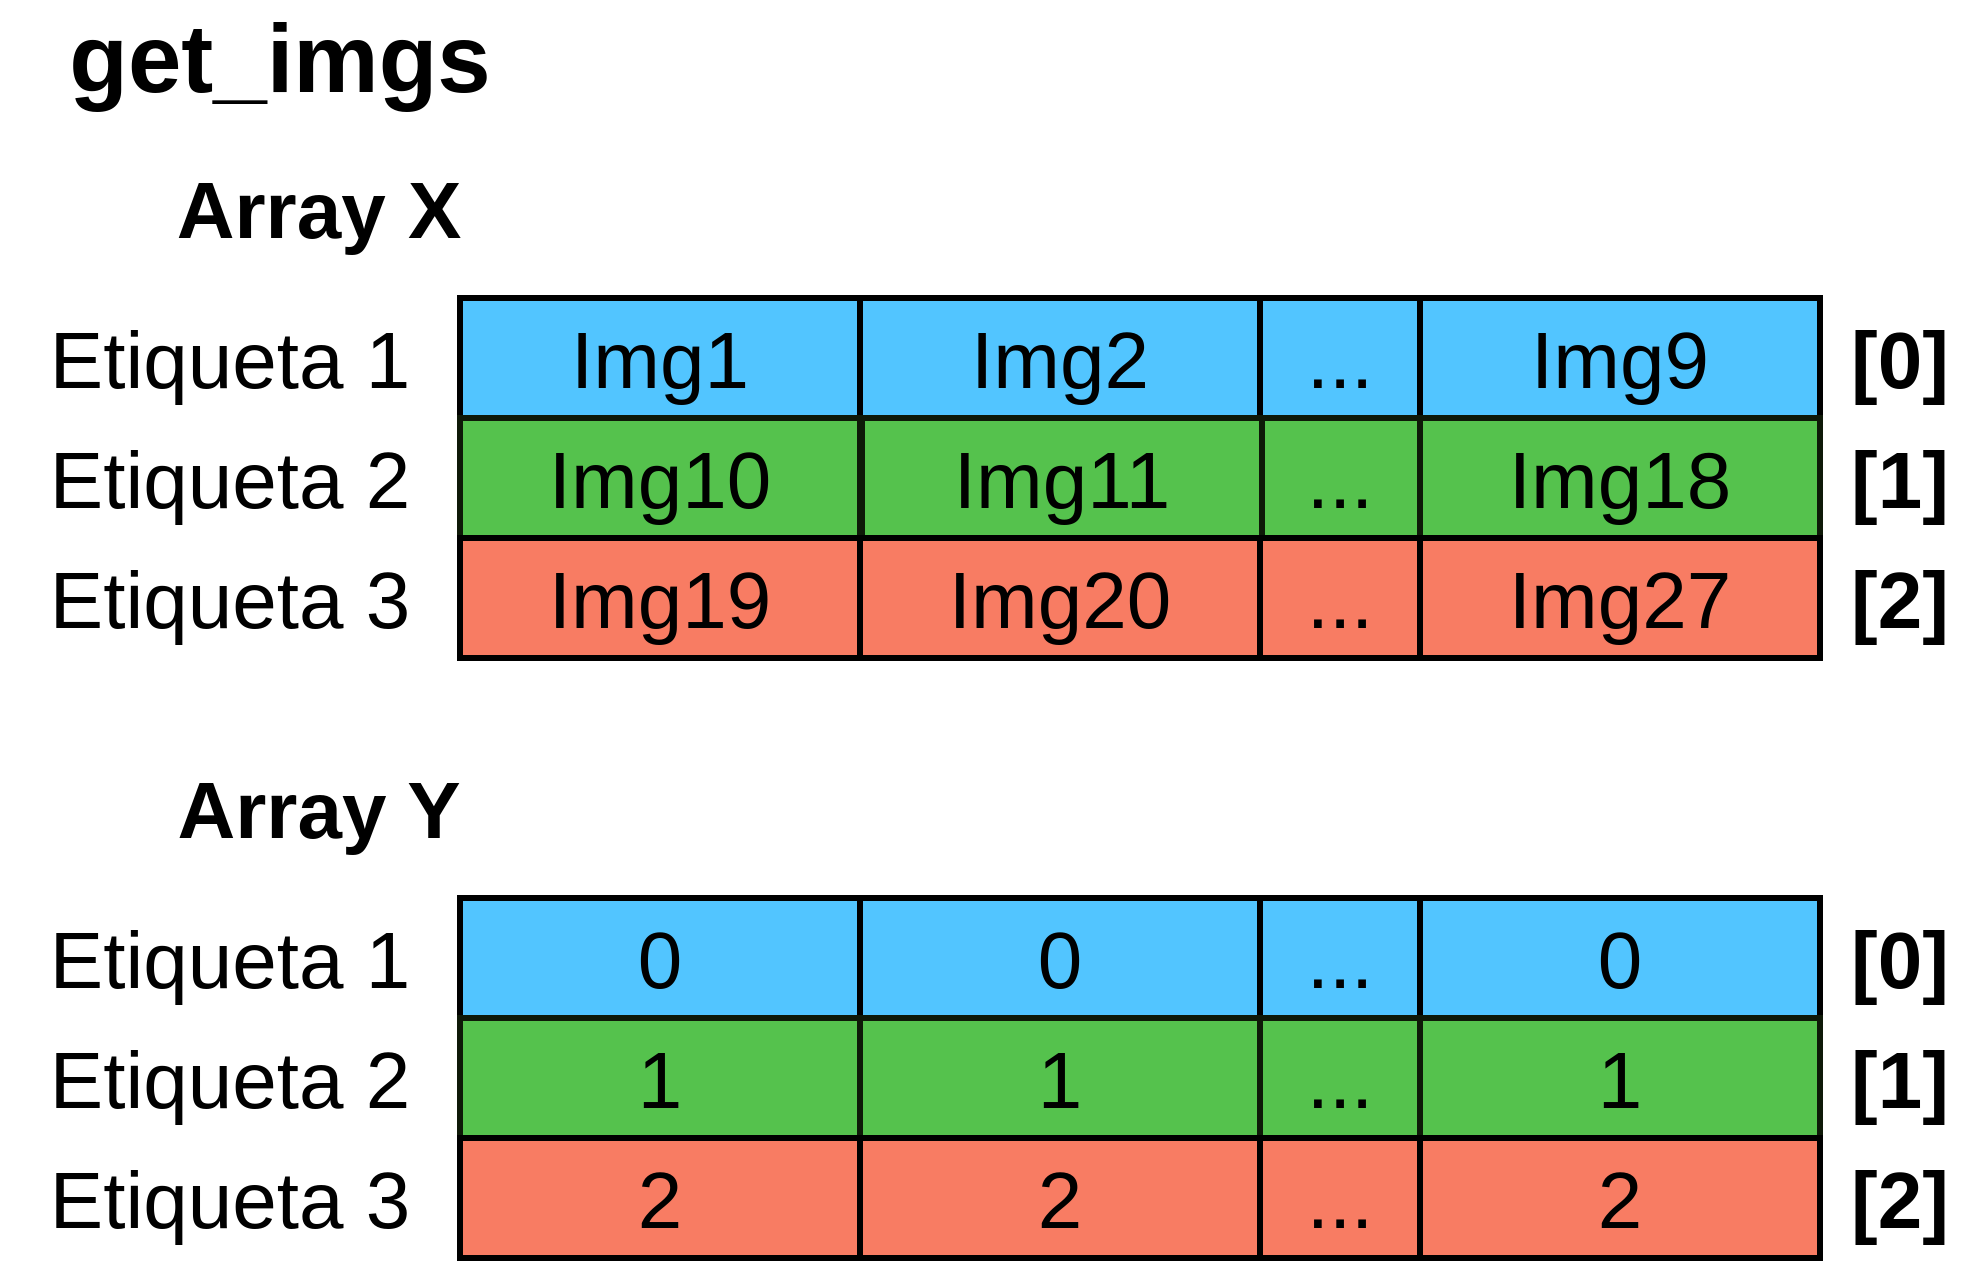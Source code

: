 <mxfile version="13.1.8" type="device"><diagram id="Dmj4oRzmwWyZLtz9S8Bu" name="Page-1"><mxGraphModel dx="1422" dy="736" grid="1" gridSize="10" guides="1" tooltips="1" connect="1" arrows="1" fold="1" page="1" pageScale="1" pageWidth="827" pageHeight="1169" math="0" shadow="0"><root><mxCell id="0"/><mxCell id="1" parent="0"/><mxCell id="FltE2GhsjUStlK-01LLK-1" value="Img1" style="rounded=0;whiteSpace=wrap;html=1;fontFamily=Arial;fontSize=40;strokeWidth=3;fillColor=#52C5FF;" parent="1" vertex="1"><mxGeometry x="270" y="170" width="200" height="60" as="geometry"/></mxCell><mxCell id="FltE2GhsjUStlK-01LLK-2" value="&lt;font style=&quot;font-size: 48px&quot; face=&quot;Arial&quot;&gt;&lt;b&gt;get_imgs&lt;/b&gt;&lt;/font&gt;" style="text;html=1;strokeColor=none;fillColor=none;align=center;verticalAlign=middle;whiteSpace=wrap;rounded=0;" parent="1" vertex="1"><mxGeometry x="160" y="40" width="40" height="20" as="geometry"/></mxCell><mxCell id="FltE2GhsjUStlK-01LLK-3" value="Img2" style="rounded=0;whiteSpace=wrap;html=1;fontFamily=Arial;fontSize=40;strokeWidth=3;fillColor=#52C5FF;" parent="1" vertex="1"><mxGeometry x="470" y="170" width="200" height="60" as="geometry"/></mxCell><mxCell id="FltE2GhsjUStlK-01LLK-4" value="&lt;font face=&quot;Arial&quot; size=&quot;1&quot;&gt;&lt;span style=&quot;font-size: 40px&quot;&gt;Etiqueta 1&lt;/span&gt;&lt;/font&gt;" style="text;html=1;strokeColor=none;fillColor=none;align=center;verticalAlign=middle;whiteSpace=wrap;rounded=0;" parent="1" vertex="1"><mxGeometry x="40" y="170" width="230" height="60" as="geometry"/></mxCell><mxCell id="FltE2GhsjUStlK-01LLK-5" value="Img9" style="rounded=0;whiteSpace=wrap;html=1;fontFamily=Arial;fontSize=40;strokeWidth=3;fillColor=#52C5FF;" parent="1" vertex="1"><mxGeometry x="750" y="170" width="200" height="60" as="geometry"/></mxCell><mxCell id="FltE2GhsjUStlK-01LLK-6" value="..." style="rounded=0;whiteSpace=wrap;html=1;fontFamily=Arial;fontSize=40;strokeWidth=3;fillColor=#52C5FF;" parent="1" vertex="1"><mxGeometry x="670" y="170" width="80" height="60" as="geometry"/></mxCell><mxCell id="FltE2GhsjUStlK-01LLK-7" value="dir Img1" style="rounded=0;whiteSpace=wrap;html=1;fontFamily=Arial;fontSize=40;strokeWidth=3;fillColor=#4CAD45;strokeColor=#0E1908;" parent="1" vertex="1"><mxGeometry x="270" y="230" width="200" height="60" as="geometry"/></mxCell><mxCell id="FltE2GhsjUStlK-01LLK-8" value="dir Img2" style="rounded=0;whiteSpace=wrap;html=1;fontFamily=Arial;fontSize=40;strokeWidth=3;fillColor=#4CAD45;strokeColor=#0E1908;" parent="1" vertex="1"><mxGeometry x="470" y="230" width="200" height="60" as="geometry"/></mxCell><mxCell id="FltE2GhsjUStlK-01LLK-9" value="&lt;font face=&quot;Arial&quot; size=&quot;1&quot;&gt;&lt;span style=&quot;font-size: 40px&quot;&gt;Etiqueta 2&lt;/span&gt;&lt;/font&gt;" style="text;html=1;strokeColor=none;fillColor=none;align=center;verticalAlign=middle;whiteSpace=wrap;rounded=0;" parent="1" vertex="1"><mxGeometry x="40" y="230" width="230" height="60" as="geometry"/></mxCell><mxCell id="FltE2GhsjUStlK-01LLK-10" value="Img18" style="rounded=0;whiteSpace=wrap;html=1;fontFamily=Arial;fontSize=40;strokeWidth=3;fillColor=#55C24D;strokeColor=#0E1908;gradientColor=none;" parent="1" vertex="1"><mxGeometry x="750" y="230" width="200" height="60" as="geometry"/></mxCell><mxCell id="FltE2GhsjUStlK-01LLK-11" value="..." style="rounded=0;whiteSpace=wrap;html=1;fontFamily=Arial;fontSize=40;strokeWidth=3;fillColor=#55C24D;strokeColor=#0E1908;" parent="1" vertex="1"><mxGeometry x="670" y="230" width="80" height="60" as="geometry"/></mxCell><mxCell id="FltE2GhsjUStlK-01LLK-12" value="Img10" style="rounded=0;whiteSpace=wrap;html=1;fontFamily=Arial;fontSize=40;strokeWidth=3;fillColor=#55C24D;strokeColor=#0E1908;gradientColor=none;" parent="1" vertex="1"><mxGeometry x="270" y="230" width="200" height="60" as="geometry"/></mxCell><mxCell id="FltE2GhsjUStlK-01LLK-13" value="Img11" style="rounded=0;whiteSpace=wrap;html=1;fontFamily=Arial;fontSize=40;strokeWidth=3;fillColor=#55C24D;strokeColor=#0E1908;gradientColor=none;" parent="1" vertex="1"><mxGeometry x="471" y="230" width="200" height="60" as="geometry"/></mxCell><mxCell id="FltE2GhsjUStlK-01LLK-14" value="dir Img1" style="rounded=0;whiteSpace=wrap;html=1;fontFamily=Arial;fontSize=40;strokeWidth=3;fillColor=#4CAD45;strokeColor=#0E1908;" parent="1" vertex="1"><mxGeometry x="270" y="290" width="200" height="60" as="geometry"/></mxCell><mxCell id="FltE2GhsjUStlK-01LLK-15" value="dir Img2" style="rounded=0;whiteSpace=wrap;html=1;fontFamily=Arial;fontSize=40;strokeWidth=3;fillColor=#4CAD45;strokeColor=#0E1908;" parent="1" vertex="1"><mxGeometry x="470" y="290" width="200" height="60" as="geometry"/></mxCell><mxCell id="FltE2GhsjUStlK-01LLK-16" value="&lt;font face=&quot;Arial&quot; size=&quot;1&quot;&gt;&lt;span style=&quot;font-size: 40px&quot;&gt;Etiqueta 3&lt;/span&gt;&lt;/font&gt;" style="text;html=1;strokeColor=none;fillColor=none;align=center;verticalAlign=middle;whiteSpace=wrap;rounded=0;" parent="1" vertex="1"><mxGeometry x="40" y="290" width="230" height="60" as="geometry"/></mxCell><mxCell id="FltE2GhsjUStlK-01LLK-17" value="Img27" style="rounded=0;whiteSpace=wrap;html=1;fontFamily=Arial;fontSize=40;strokeWidth=3;fillColor=#F87C63;strokeColor=#000000;" parent="1" vertex="1"><mxGeometry x="750" y="290" width="200" height="60" as="geometry"/></mxCell><mxCell id="FltE2GhsjUStlK-01LLK-18" value="..." style="rounded=0;whiteSpace=wrap;html=1;fontFamily=Arial;fontSize=40;strokeWidth=3;fillColor=#F87C63;strokeColor=#000000;" parent="1" vertex="1"><mxGeometry x="670" y="290" width="80" height="60" as="geometry"/></mxCell><mxCell id="FltE2GhsjUStlK-01LLK-19" value="Img19" style="rounded=0;whiteSpace=wrap;html=1;fontFamily=Arial;fontSize=40;strokeWidth=3;fillColor=#F87C63;strokeColor=#000000;" parent="1" vertex="1"><mxGeometry x="270" y="290" width="200" height="60" as="geometry"/></mxCell><mxCell id="FltE2GhsjUStlK-01LLK-20" value="Img20" style="rounded=0;whiteSpace=wrap;html=1;fontFamily=Arial;fontSize=40;strokeWidth=3;fillColor=#F87C63;strokeColor=#000000;" parent="1" vertex="1"><mxGeometry x="470" y="290" width="200" height="60" as="geometry"/></mxCell><mxCell id="FltE2GhsjUStlK-01LLK-21" value="&lt;font face=&quot;Arial&quot;&gt;&lt;span style=&quot;font-size: 40px&quot;&gt;&lt;b&gt;[0]&lt;/b&gt;&lt;/span&gt;&lt;/font&gt;" style="text;html=1;strokeColor=none;fillColor=none;align=center;verticalAlign=middle;whiteSpace=wrap;rounded=0;" parent="1" vertex="1"><mxGeometry x="950" y="170" width="80" height="60" as="geometry"/></mxCell><mxCell id="FltE2GhsjUStlK-01LLK-22" value="&lt;font face=&quot;Arial&quot;&gt;&lt;span style=&quot;font-size: 40px&quot;&gt;&lt;b&gt;[1]&lt;/b&gt;&lt;/span&gt;&lt;/font&gt;" style="text;html=1;strokeColor=none;fillColor=none;align=center;verticalAlign=middle;whiteSpace=wrap;rounded=0;" parent="1" vertex="1"><mxGeometry x="950" y="230" width="80" height="60" as="geometry"/></mxCell><mxCell id="FltE2GhsjUStlK-01LLK-23" value="&lt;font face=&quot;Arial&quot;&gt;&lt;span style=&quot;font-size: 40px&quot;&gt;&lt;b&gt;[2]&lt;/b&gt;&lt;/span&gt;&lt;/font&gt;" style="text;html=1;strokeColor=none;fillColor=none;align=center;verticalAlign=middle;whiteSpace=wrap;rounded=0;" parent="1" vertex="1"><mxGeometry x="950" y="290" width="80" height="60" as="geometry"/></mxCell><mxCell id="FltE2GhsjUStlK-01LLK-25" value="&lt;b&gt;Array X&lt;/b&gt;" style="text;html=1;align=center;verticalAlign=middle;resizable=0;points=[];autosize=1;fontSize=40;fontFamily=Arial;" parent="1" vertex="1"><mxGeometry x="119" y="100" width="160" height="50" as="geometry"/></mxCell><mxCell id="FltE2GhsjUStlK-01LLK-26" value="0" style="rounded=0;whiteSpace=wrap;html=1;fontFamily=Arial;fontSize=40;strokeWidth=3;fillColor=#52C5FF;" parent="1" vertex="1"><mxGeometry x="270" y="470" width="200" height="60" as="geometry"/></mxCell><mxCell id="FltE2GhsjUStlK-01LLK-27" value="0" style="rounded=0;whiteSpace=wrap;html=1;fontFamily=Arial;fontSize=40;strokeWidth=3;fillColor=#52C5FF;" parent="1" vertex="1"><mxGeometry x="470" y="470" width="200" height="60" as="geometry"/></mxCell><mxCell id="FltE2GhsjUStlK-01LLK-28" value="&lt;font face=&quot;Arial&quot; size=&quot;1&quot;&gt;&lt;span style=&quot;font-size: 40px&quot;&gt;Etiqueta 1&lt;/span&gt;&lt;/font&gt;" style="text;html=1;strokeColor=none;fillColor=none;align=center;verticalAlign=middle;whiteSpace=wrap;rounded=0;" parent="1" vertex="1"><mxGeometry x="40" y="470" width="230" height="60" as="geometry"/></mxCell><mxCell id="FltE2GhsjUStlK-01LLK-29" value="0" style="rounded=0;whiteSpace=wrap;html=1;fontFamily=Arial;fontSize=40;strokeWidth=3;fillColor=#52C5FF;" parent="1" vertex="1"><mxGeometry x="750" y="470" width="200" height="60" as="geometry"/></mxCell><mxCell id="FltE2GhsjUStlK-01LLK-30" value="..." style="rounded=0;whiteSpace=wrap;html=1;fontFamily=Arial;fontSize=40;strokeWidth=3;fillColor=#52C5FF;" parent="1" vertex="1"><mxGeometry x="670" y="470" width="80" height="60" as="geometry"/></mxCell><mxCell id="FltE2GhsjUStlK-01LLK-31" value="dir Img1" style="rounded=0;whiteSpace=wrap;html=1;fontFamily=Arial;fontSize=40;strokeWidth=3;fillColor=#4CAD45;strokeColor=#0E1908;" parent="1" vertex="1"><mxGeometry x="270" y="530" width="200" height="60" as="geometry"/></mxCell><mxCell id="FltE2GhsjUStlK-01LLK-32" value="dir Img2" style="rounded=0;whiteSpace=wrap;html=1;fontFamily=Arial;fontSize=40;strokeWidth=3;fillColor=#4CAD45;strokeColor=#0E1908;" parent="1" vertex="1"><mxGeometry x="470" y="530" width="200" height="60" as="geometry"/></mxCell><mxCell id="FltE2GhsjUStlK-01LLK-33" value="&lt;font face=&quot;Arial&quot; size=&quot;1&quot;&gt;&lt;span style=&quot;font-size: 40px&quot;&gt;Etiqueta 2&lt;/span&gt;&lt;/font&gt;" style="text;html=1;strokeColor=none;fillColor=none;align=center;verticalAlign=middle;whiteSpace=wrap;rounded=0;" parent="1" vertex="1"><mxGeometry x="40" y="530" width="230" height="60" as="geometry"/></mxCell><mxCell id="FltE2GhsjUStlK-01LLK-34" value="1" style="rounded=0;whiteSpace=wrap;html=1;fontFamily=Arial;fontSize=40;strokeWidth=3;fillColor=#55C24D;strokeColor=#0E1908;gradientColor=none;" parent="1" vertex="1"><mxGeometry x="750" y="530" width="200" height="60" as="geometry"/></mxCell><mxCell id="FltE2GhsjUStlK-01LLK-35" value="..." style="rounded=0;whiteSpace=wrap;html=1;fontFamily=Arial;fontSize=40;strokeWidth=3;fillColor=#55C24D;strokeColor=#0E1908;" parent="1" vertex="1"><mxGeometry x="670" y="530" width="80" height="60" as="geometry"/></mxCell><mxCell id="FltE2GhsjUStlK-01LLK-36" value="1" style="rounded=0;whiteSpace=wrap;html=1;fontFamily=Arial;fontSize=40;strokeWidth=3;fillColor=#55C24D;strokeColor=#0E1908;gradientColor=none;" parent="1" vertex="1"><mxGeometry x="270" y="530" width="200" height="60" as="geometry"/></mxCell><mxCell id="FltE2GhsjUStlK-01LLK-37" value="1" style="rounded=0;whiteSpace=wrap;html=1;fontFamily=Arial;fontSize=40;strokeWidth=3;fillColor=#55C24D;strokeColor=#0E1908;gradientColor=none;" parent="1" vertex="1"><mxGeometry x="470" y="530" width="200" height="60" as="geometry"/></mxCell><mxCell id="FltE2GhsjUStlK-01LLK-38" value="dir Img1" style="rounded=0;whiteSpace=wrap;html=1;fontFamily=Arial;fontSize=40;strokeWidth=3;fillColor=#4CAD45;strokeColor=#0E1908;" parent="1" vertex="1"><mxGeometry x="270" y="590" width="200" height="60" as="geometry"/></mxCell><mxCell id="FltE2GhsjUStlK-01LLK-39" value="dir Img2" style="rounded=0;whiteSpace=wrap;html=1;fontFamily=Arial;fontSize=40;strokeWidth=3;fillColor=#4CAD45;strokeColor=#0E1908;" parent="1" vertex="1"><mxGeometry x="470" y="590" width="200" height="60" as="geometry"/></mxCell><mxCell id="FltE2GhsjUStlK-01LLK-40" value="&lt;font face=&quot;Arial&quot; size=&quot;1&quot;&gt;&lt;span style=&quot;font-size: 40px&quot;&gt;Etiqueta 3&lt;/span&gt;&lt;/font&gt;" style="text;html=1;strokeColor=none;fillColor=none;align=center;verticalAlign=middle;whiteSpace=wrap;rounded=0;" parent="1" vertex="1"><mxGeometry x="40" y="590" width="230" height="60" as="geometry"/></mxCell><mxCell id="FltE2GhsjUStlK-01LLK-41" value="2" style="rounded=0;whiteSpace=wrap;html=1;fontFamily=Arial;fontSize=40;strokeWidth=3;fillColor=#F87C63;strokeColor=#000000;" parent="1" vertex="1"><mxGeometry x="750" y="590" width="200" height="60" as="geometry"/></mxCell><mxCell id="FltE2GhsjUStlK-01LLK-42" value="..." style="rounded=0;whiteSpace=wrap;html=1;fontFamily=Arial;fontSize=40;strokeWidth=3;fillColor=#F87C63;strokeColor=#000000;" parent="1" vertex="1"><mxGeometry x="670" y="590" width="80" height="60" as="geometry"/></mxCell><mxCell id="FltE2GhsjUStlK-01LLK-43" value="2" style="rounded=0;whiteSpace=wrap;html=1;fontFamily=Arial;fontSize=40;strokeWidth=3;fillColor=#F87C63;strokeColor=#000000;" parent="1" vertex="1"><mxGeometry x="270" y="590" width="200" height="60" as="geometry"/></mxCell><mxCell id="FltE2GhsjUStlK-01LLK-44" value="2" style="rounded=0;whiteSpace=wrap;html=1;fontFamily=Arial;fontSize=40;strokeWidth=3;fillColor=#F87C63;strokeColor=#000000;" parent="1" vertex="1"><mxGeometry x="470" y="590" width="200" height="60" as="geometry"/></mxCell><mxCell id="FltE2GhsjUStlK-01LLK-45" value="&lt;font face=&quot;Arial&quot;&gt;&lt;span style=&quot;font-size: 40px&quot;&gt;&lt;b&gt;[0]&lt;/b&gt;&lt;/span&gt;&lt;/font&gt;" style="text;html=1;strokeColor=none;fillColor=none;align=center;verticalAlign=middle;whiteSpace=wrap;rounded=0;" parent="1" vertex="1"><mxGeometry x="950" y="470" width="80" height="60" as="geometry"/></mxCell><mxCell id="FltE2GhsjUStlK-01LLK-46" value="&lt;font face=&quot;Arial&quot;&gt;&lt;span style=&quot;font-size: 40px&quot;&gt;&lt;b&gt;[1]&lt;/b&gt;&lt;/span&gt;&lt;/font&gt;" style="text;html=1;strokeColor=none;fillColor=none;align=center;verticalAlign=middle;whiteSpace=wrap;rounded=0;" parent="1" vertex="1"><mxGeometry x="950" y="530" width="80" height="60" as="geometry"/></mxCell><mxCell id="FltE2GhsjUStlK-01LLK-47" value="&lt;font face=&quot;Arial&quot;&gt;&lt;span style=&quot;font-size: 40px&quot;&gt;&lt;b&gt;[2]&lt;/b&gt;&lt;/span&gt;&lt;/font&gt;" style="text;html=1;strokeColor=none;fillColor=none;align=center;verticalAlign=middle;whiteSpace=wrap;rounded=0;" parent="1" vertex="1"><mxGeometry x="950" y="590" width="80" height="60" as="geometry"/></mxCell><mxCell id="FltE2GhsjUStlK-01LLK-48" value="&lt;b&gt;Array Y&lt;/b&gt;" style="text;html=1;align=center;verticalAlign=middle;resizable=0;points=[];autosize=1;fontSize=40;fontFamily=Arial;" parent="1" vertex="1"><mxGeometry x="119" y="400" width="160" height="50" as="geometry"/></mxCell></root></mxGraphModel></diagram></mxfile>
